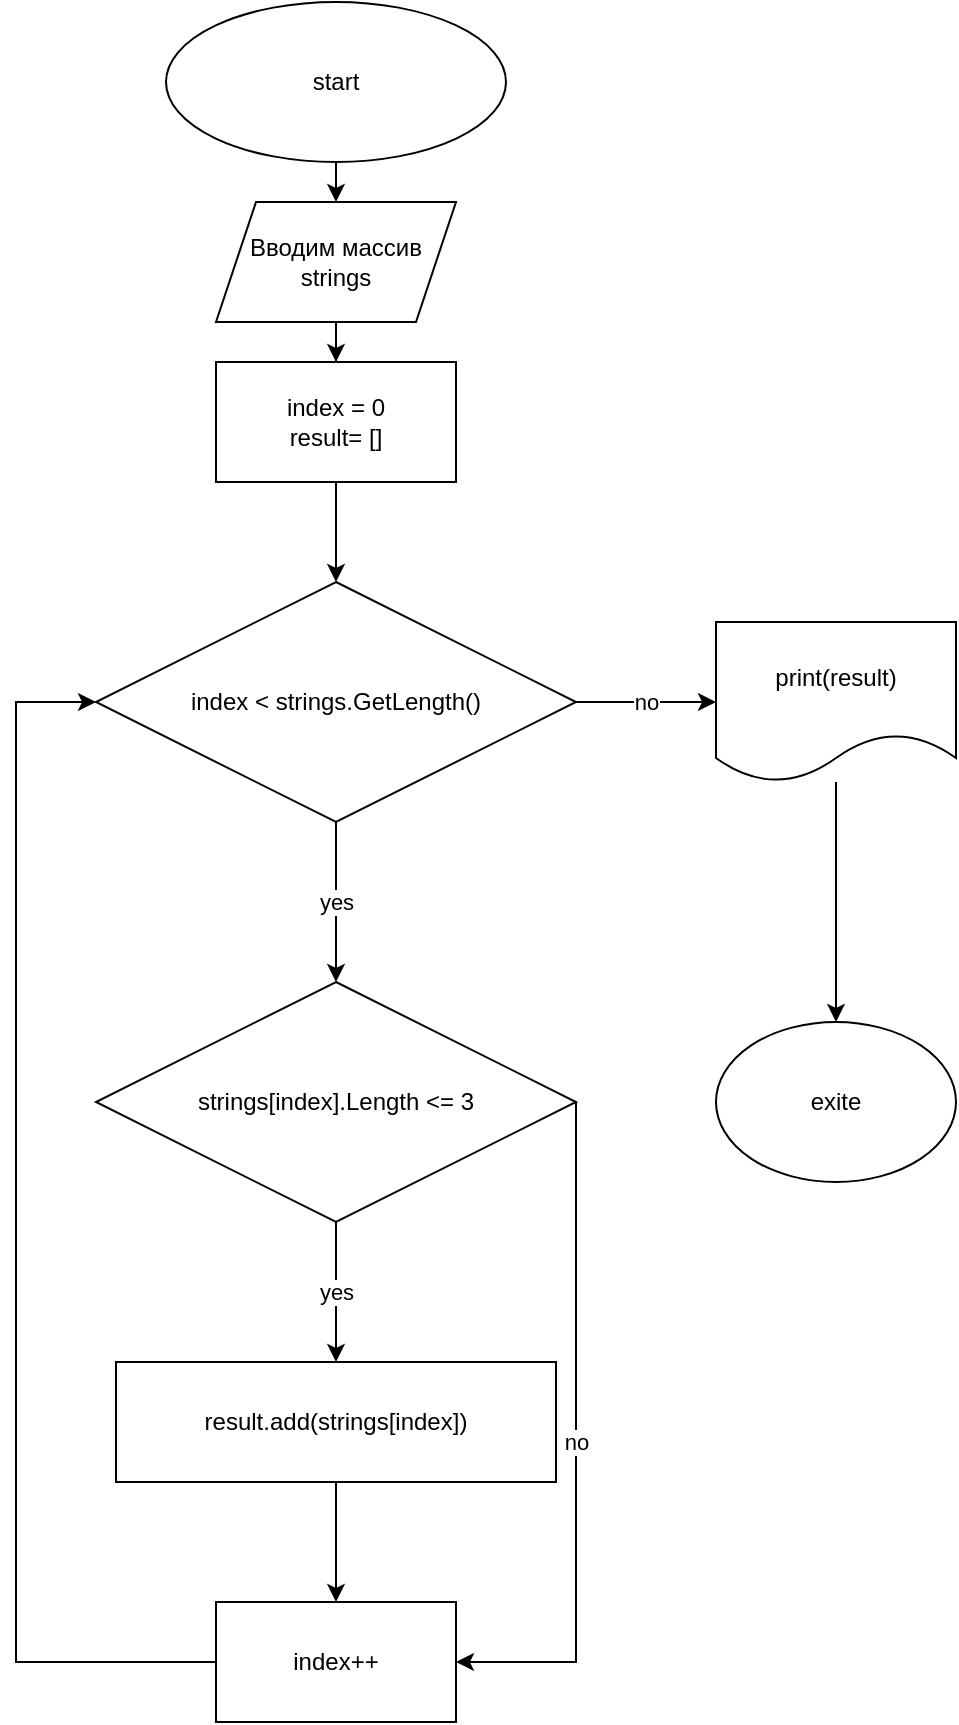 <mxfile version="20.8.16" type="device"><diagram name="Страница 1" id="-llGCMjwjoebMTPRWdwB"><mxGraphModel dx="1036" dy="606" grid="1" gridSize="10" guides="1" tooltips="1" connect="1" arrows="1" fold="1" page="1" pageScale="1" pageWidth="827" pageHeight="1169" math="0" shadow="0"><root><mxCell id="0"/><mxCell id="1" parent="0"/><mxCell id="BERIDACANZoxrP161Ntv-1" value="index = 0&lt;br&gt;result= []" style="rounded=0;whiteSpace=wrap;html=1;" vertex="1" parent="1"><mxGeometry x="290" y="210" width="120" height="60" as="geometry"/></mxCell><mxCell id="BERIDACANZoxrP161Ntv-60" value="" style="edgeStyle=orthogonalEdgeStyle;rounded=0;orthogonalLoop=1;jettySize=auto;html=1;" edge="1" parent="1" source="BERIDACANZoxrP161Ntv-67" target="BERIDACANZoxrP161Ntv-1"><mxGeometry relative="1" as="geometry"/></mxCell><mxCell id="BERIDACANZoxrP161Ntv-2" value="start" style="ellipse;whiteSpace=wrap;html=1;" vertex="1" parent="1"><mxGeometry x="265" y="30" width="170" height="80" as="geometry"/></mxCell><mxCell id="BERIDACANZoxrP161Ntv-3" value="index &amp;lt; strings.GetLength()" style="rhombus;whiteSpace=wrap;html=1;" vertex="1" parent="1"><mxGeometry x="230" y="320" width="240" height="120" as="geometry"/></mxCell><mxCell id="BERIDACANZoxrP161Ntv-8" value="exite" style="ellipse;whiteSpace=wrap;html=1;" vertex="1" parent="1"><mxGeometry x="540" y="540" width="120" height="80" as="geometry"/></mxCell><mxCell id="BERIDACANZoxrP161Ntv-9" value="print(result)" style="shape=document;whiteSpace=wrap;html=1;boundedLbl=1;" vertex="1" parent="1"><mxGeometry x="540" y="340" width="120" height="80" as="geometry"/></mxCell><mxCell id="BERIDACANZoxrP161Ntv-22" value="" style="endArrow=classic;html=1;rounded=0;entryX=0.5;entryY=0;entryDx=0;entryDy=0;startArrow=none;" edge="1" parent="1" source="BERIDACANZoxrP161Ntv-5" target="BERIDACANZoxrP161Ntv-6"><mxGeometry relative="1" as="geometry"><mxPoint x="350" y="620" as="sourcePoint"/><mxPoint x="450" y="620" as="targetPoint"/></mxGeometry></mxCell><mxCell id="BERIDACANZoxrP161Ntv-6" value="index++" style="rounded=0;whiteSpace=wrap;html=1;" vertex="1" parent="1"><mxGeometry x="290" y="830" width="120" height="60" as="geometry"/></mxCell><mxCell id="BERIDACANZoxrP161Ntv-5" value="result.add(strings[index])" style="rounded=0;whiteSpace=wrap;html=1;" vertex="1" parent="1"><mxGeometry x="240" y="710" width="220" height="60" as="geometry"/></mxCell><mxCell id="BERIDACANZoxrP161Ntv-34" value="" style="endArrow=none;html=1;rounded=0;entryX=0.5;entryY=0;entryDx=0;entryDy=0;" edge="1" parent="1" target="BERIDACANZoxrP161Ntv-4"><mxGeometry relative="1" as="geometry"><mxPoint x="350" y="520" as="sourcePoint"/><mxPoint x="350" y="700" as="targetPoint"/></mxGeometry></mxCell><mxCell id="BERIDACANZoxrP161Ntv-4" value="strings[index].Length &amp;lt;= 3" style="rhombus;whiteSpace=wrap;html=1;" vertex="1" parent="1"><mxGeometry x="230" y="520" width="240" height="120" as="geometry"/></mxCell><mxCell id="BERIDACANZoxrP161Ntv-38" value="" style="endArrow=classic;html=1;rounded=0;" edge="1" parent="1" source="BERIDACANZoxrP161Ntv-2" target="BERIDACANZoxrP161Ntv-67"><mxGeometry relative="1" as="geometry"><mxPoint x="350" y="190" as="sourcePoint"/><mxPoint x="550" y="180" as="targetPoint"/></mxGeometry></mxCell><mxCell id="BERIDACANZoxrP161Ntv-44" value="" style="endArrow=classic;html=1;rounded=0;" edge="1" parent="1" source="BERIDACANZoxrP161Ntv-3" target="BERIDACANZoxrP161Ntv-4"><mxGeometry relative="1" as="geometry"><mxPoint x="350" y="440" as="sourcePoint"/><mxPoint x="450" y="440" as="targetPoint"/></mxGeometry></mxCell><mxCell id="BERIDACANZoxrP161Ntv-45" value="yes" style="edgeLabel;resizable=0;html=1;align=center;verticalAlign=middle;" connectable="0" vertex="1" parent="BERIDACANZoxrP161Ntv-44"><mxGeometry relative="1" as="geometry"/></mxCell><mxCell id="BERIDACANZoxrP161Ntv-48" value="" style="endArrow=classic;html=1;rounded=0;" edge="1" parent="1" source="BERIDACANZoxrP161Ntv-3" target="BERIDACANZoxrP161Ntv-9"><mxGeometry relative="1" as="geometry"><mxPoint x="470" y="380" as="sourcePoint"/><mxPoint x="530" y="380" as="targetPoint"/></mxGeometry></mxCell><mxCell id="BERIDACANZoxrP161Ntv-49" value="no" style="edgeLabel;resizable=0;html=1;align=center;verticalAlign=middle;" connectable="0" vertex="1" parent="BERIDACANZoxrP161Ntv-48"><mxGeometry relative="1" as="geometry"/></mxCell><mxCell id="BERIDACANZoxrP161Ntv-57" value="" style="endArrow=classic;html=1;rounded=0;exitX=1;exitY=0.5;exitDx=0;exitDy=0;" edge="1" parent="1" source="BERIDACANZoxrP161Ntv-4" target="BERIDACANZoxrP161Ntv-6"><mxGeometry relative="1" as="geometry"><mxPoint x="470" y="580" as="sourcePoint"/><mxPoint x="570" y="580" as="targetPoint"/><Array as="points"><mxPoint x="470" y="860"/></Array></mxGeometry></mxCell><mxCell id="BERIDACANZoxrP161Ntv-58" value="no" style="edgeLabel;resizable=0;html=1;align=center;verticalAlign=middle;" connectable="0" vertex="1" parent="BERIDACANZoxrP161Ntv-57"><mxGeometry relative="1" as="geometry"/></mxCell><mxCell id="BERIDACANZoxrP161Ntv-59" value="" style="endArrow=classic;html=1;rounded=0;entryX=0;entryY=0.5;entryDx=0;entryDy=0;" edge="1" parent="1" target="BERIDACANZoxrP161Ntv-3"><mxGeometry width="50" height="50" relative="1" as="geometry"><mxPoint x="290" y="860" as="sourcePoint"/><mxPoint x="340" y="810" as="targetPoint"/><Array as="points"><mxPoint x="190" y="860"/><mxPoint x="190" y="380"/></Array></mxGeometry></mxCell><mxCell id="BERIDACANZoxrP161Ntv-62" value="" style="endArrow=classic;html=1;rounded=0;entryX=0.5;entryY=0;entryDx=0;entryDy=0;" edge="1" parent="1" source="BERIDACANZoxrP161Ntv-1" target="BERIDACANZoxrP161Ntv-3"><mxGeometry width="50" height="50" relative="1" as="geometry"><mxPoint x="350" y="290" as="sourcePoint"/><mxPoint x="400" y="240" as="targetPoint"/></mxGeometry></mxCell><mxCell id="BERIDACANZoxrP161Ntv-66" value="" style="endArrow=classic;html=1;rounded=0;" edge="1" parent="1" source="BERIDACANZoxrP161Ntv-9" target="BERIDACANZoxrP161Ntv-8"><mxGeometry width="50" height="50" relative="1" as="geometry"><mxPoint x="580" y="390" as="sourcePoint"/><mxPoint x="410" y="1010" as="targetPoint"/><Array as="points"/></mxGeometry></mxCell><mxCell id="BERIDACANZoxrP161Ntv-67" value="Вводим массив strings" style="shape=parallelogram;perimeter=parallelogramPerimeter;whiteSpace=wrap;html=1;fixedSize=1;" vertex="1" parent="1"><mxGeometry x="290" y="130" width="120" height="60" as="geometry"/></mxCell><mxCell id="BERIDACANZoxrP161Ntv-68" value="" style="endArrow=classic;html=1;rounded=0;" edge="1" parent="1" source="BERIDACANZoxrP161Ntv-4" target="BERIDACANZoxrP161Ntv-5"><mxGeometry relative="1" as="geometry"><mxPoint x="340" y="610" as="sourcePoint"/><mxPoint x="440" y="610" as="targetPoint"/></mxGeometry></mxCell><mxCell id="BERIDACANZoxrP161Ntv-69" value="yes" style="edgeLabel;resizable=0;html=1;align=center;verticalAlign=middle;" connectable="0" vertex="1" parent="BERIDACANZoxrP161Ntv-68"><mxGeometry relative="1" as="geometry"/></mxCell></root></mxGraphModel></diagram></mxfile>